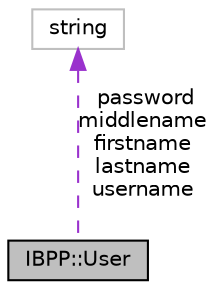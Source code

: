 digraph "IBPP::User"
{
 // LATEX_PDF_SIZE
  edge [fontname="Helvetica",fontsize="10",labelfontname="Helvetica",labelfontsize="10"];
  node [fontname="Helvetica",fontsize="10",shape=record];
  Node1 [label="IBPP::User",height=0.2,width=0.4,color="black", fillcolor="grey75", style="filled", fontcolor="black",tooltip=" "];
  Node2 -> Node1 [dir="back",color="darkorchid3",fontsize="10",style="dashed",label=" password\nmiddlename\nfirstname\nlastname\nusername" ];
  Node2 [label="string",height=0.2,width=0.4,color="grey75", fillcolor="white", style="filled",tooltip=" "];
}
